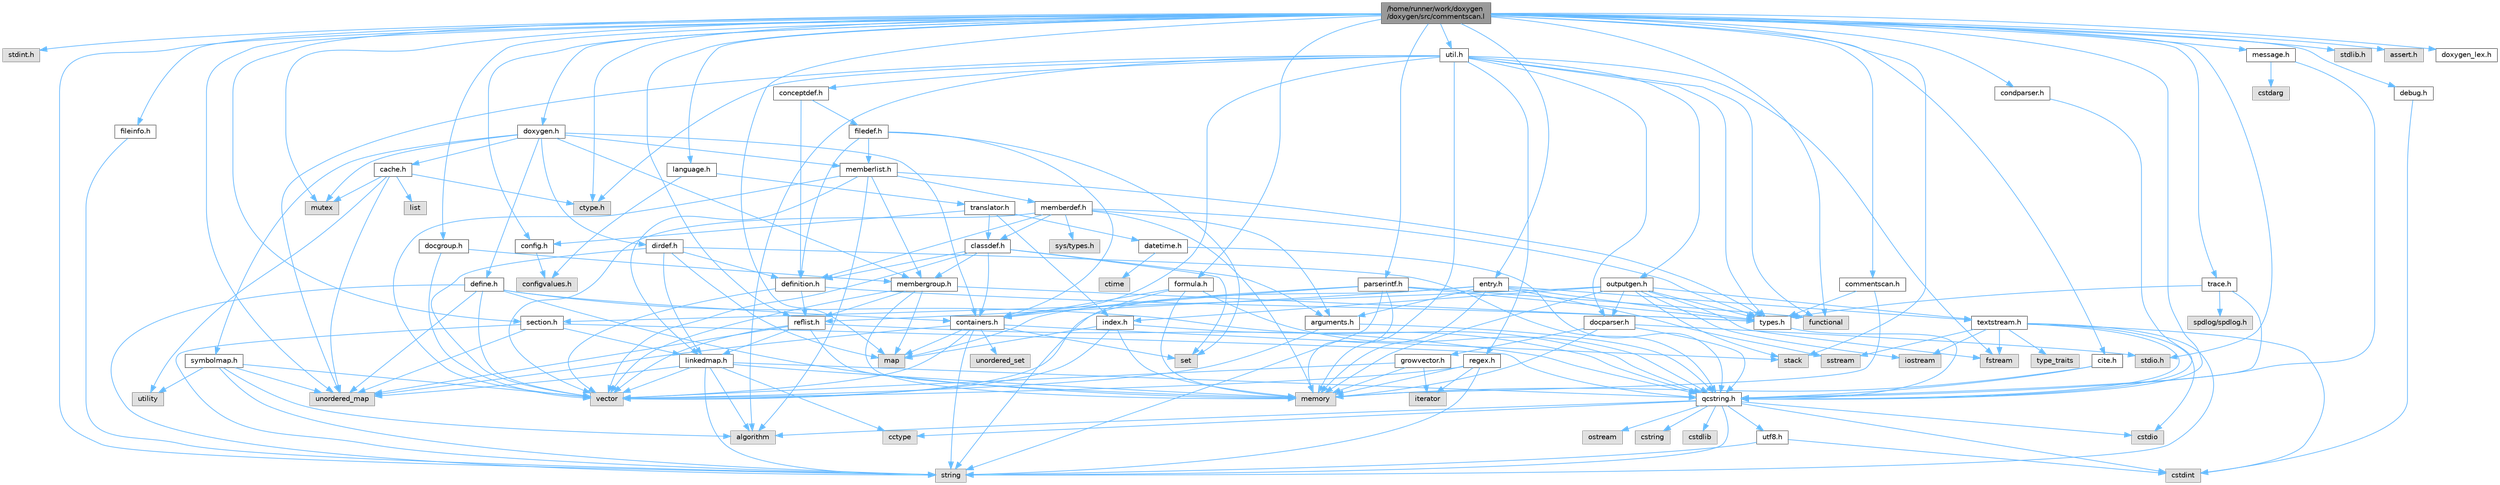 digraph "/home/runner/work/doxygen/doxygen/src/commentscan.l"
{
 // INTERACTIVE_SVG=YES
 // LATEX_PDF_SIZE
  bgcolor="transparent";
  edge [fontname=Helvetica,fontsize=10,labelfontname=Helvetica,labelfontsize=10];
  node [fontname=Helvetica,fontsize=10,shape=box,height=0.2,width=0.4];
  Node1 [label="/home/runner/work/doxygen\l/doxygen/src/commentscan.l",height=0.2,width=0.4,color="gray40", fillcolor="grey60", style="filled", fontcolor="black",tooltip=" "];
  Node1 -> Node2 [color="steelblue1",style="solid"];
  Node2 [label="stdint.h",height=0.2,width=0.4,color="grey60", fillcolor="#E0E0E0", style="filled",tooltip=" "];
  Node1 -> Node3 [color="steelblue1",style="solid"];
  Node3 [label="map",height=0.2,width=0.4,color="grey60", fillcolor="#E0E0E0", style="filled",tooltip=" "];
  Node1 -> Node4 [color="steelblue1",style="solid"];
  Node4 [label="stack",height=0.2,width=0.4,color="grey60", fillcolor="#E0E0E0", style="filled",tooltip=" "];
  Node1 -> Node5 [color="steelblue1",style="solid"];
  Node5 [label="string",height=0.2,width=0.4,color="grey60", fillcolor="#E0E0E0", style="filled",tooltip=" "];
  Node1 -> Node6 [color="steelblue1",style="solid"];
  Node6 [label="mutex",height=0.2,width=0.4,color="grey60", fillcolor="#E0E0E0", style="filled",tooltip=" "];
  Node1 -> Node7 [color="steelblue1",style="solid"];
  Node7 [label="functional",height=0.2,width=0.4,color="grey60", fillcolor="#E0E0E0", style="filled",tooltip=" "];
  Node1 -> Node8 [color="steelblue1",style="solid"];
  Node8 [label="unordered_map",height=0.2,width=0.4,color="grey60", fillcolor="#E0E0E0", style="filled",tooltip=" "];
  Node1 -> Node9 [color="steelblue1",style="solid"];
  Node9 [label="stdio.h",height=0.2,width=0.4,color="grey60", fillcolor="#E0E0E0", style="filled",tooltip=" "];
  Node1 -> Node10 [color="steelblue1",style="solid"];
  Node10 [label="stdlib.h",height=0.2,width=0.4,color="grey60", fillcolor="#E0E0E0", style="filled",tooltip=" "];
  Node1 -> Node11 [color="steelblue1",style="solid"];
  Node11 [label="assert.h",height=0.2,width=0.4,color="grey60", fillcolor="#E0E0E0", style="filled",tooltip=" "];
  Node1 -> Node12 [color="steelblue1",style="solid"];
  Node12 [label="ctype.h",height=0.2,width=0.4,color="grey60", fillcolor="#E0E0E0", style="filled",tooltip=" "];
  Node1 -> Node13 [color="steelblue1",style="solid"];
  Node13 [label="qcstring.h",height=0.2,width=0.4,color="grey40", fillcolor="white", style="filled",URL="$d7/d5c/qcstring_8h.html",tooltip=" "];
  Node13 -> Node5 [color="steelblue1",style="solid"];
  Node13 -> Node14 [color="steelblue1",style="solid"];
  Node14 [label="algorithm",height=0.2,width=0.4,color="grey60", fillcolor="#E0E0E0", style="filled",tooltip=" "];
  Node13 -> Node15 [color="steelblue1",style="solid"];
  Node15 [label="cctype",height=0.2,width=0.4,color="grey60", fillcolor="#E0E0E0", style="filled",tooltip=" "];
  Node13 -> Node16 [color="steelblue1",style="solid"];
  Node16 [label="cstring",height=0.2,width=0.4,color="grey60", fillcolor="#E0E0E0", style="filled",tooltip=" "];
  Node13 -> Node17 [color="steelblue1",style="solid"];
  Node17 [label="cstdio",height=0.2,width=0.4,color="grey60", fillcolor="#E0E0E0", style="filled",tooltip=" "];
  Node13 -> Node18 [color="steelblue1",style="solid"];
  Node18 [label="cstdlib",height=0.2,width=0.4,color="grey60", fillcolor="#E0E0E0", style="filled",tooltip=" "];
  Node13 -> Node19 [color="steelblue1",style="solid"];
  Node19 [label="cstdint",height=0.2,width=0.4,color="grey60", fillcolor="#E0E0E0", style="filled",tooltip=" "];
  Node13 -> Node20 [color="steelblue1",style="solid"];
  Node20 [label="ostream",height=0.2,width=0.4,color="grey60", fillcolor="#E0E0E0", style="filled",tooltip=" "];
  Node13 -> Node21 [color="steelblue1",style="solid"];
  Node21 [label="utf8.h",height=0.2,width=0.4,color="grey40", fillcolor="white", style="filled",URL="$db/d7c/utf8_8h.html",tooltip="Various UTF8 related helper functions."];
  Node21 -> Node19 [color="steelblue1",style="solid"];
  Node21 -> Node5 [color="steelblue1",style="solid"];
  Node1 -> Node22 [color="steelblue1",style="solid"];
  Node22 [label="fileinfo.h",height=0.2,width=0.4,color="grey40", fillcolor="white", style="filled",URL="$df/d45/fileinfo_8h.html",tooltip=" "];
  Node22 -> Node5 [color="steelblue1",style="solid"];
  Node1 -> Node23 [color="steelblue1",style="solid"];
  Node23 [label="cite.h",height=0.2,width=0.4,color="grey40", fillcolor="white", style="filled",URL="$d7/d69/cite_8h.html",tooltip=" "];
  Node23 -> Node24 [color="steelblue1",style="solid"];
  Node24 [label="memory",height=0.2,width=0.4,color="grey60", fillcolor="#E0E0E0", style="filled",tooltip=" "];
  Node23 -> Node13 [color="steelblue1",style="solid"];
  Node1 -> Node25 [color="steelblue1",style="solid"];
  Node25 [label="commentscan.h",height=0.2,width=0.4,color="grey40", fillcolor="white", style="filled",URL="$db/d0d/commentscan_8h.html",tooltip="Interface for the comment block scanner."];
  Node25 -> Node24 [color="steelblue1",style="solid"];
  Node25 -> Node26 [color="steelblue1",style="solid"];
  Node26 [label="types.h",height=0.2,width=0.4,color="grey40", fillcolor="white", style="filled",URL="$d9/d49/types_8h.html",tooltip="This file contains a number of basic enums and types."];
  Node26 -> Node13 [color="steelblue1",style="solid"];
  Node1 -> Node27 [color="steelblue1",style="solid"];
  Node27 [label="condparser.h",height=0.2,width=0.4,color="grey40", fillcolor="white", style="filled",URL="$d7/d6f/condparser_8h.html",tooltip=" "];
  Node27 -> Node13 [color="steelblue1",style="solid"];
  Node1 -> Node28 [color="steelblue1",style="solid"];
  Node28 [label="config.h",height=0.2,width=0.4,color="grey40", fillcolor="white", style="filled",URL="$db/d16/config_8h.html",tooltip=" "];
  Node28 -> Node29 [color="steelblue1",style="solid"];
  Node29 [label="configvalues.h",height=0.2,width=0.4,color="grey60", fillcolor="#E0E0E0", style="filled",tooltip=" "];
  Node1 -> Node30 [color="steelblue1",style="solid"];
  Node30 [label="debug.h",height=0.2,width=0.4,color="grey40", fillcolor="white", style="filled",URL="$db/d16/debug_8h.html",tooltip=" "];
  Node30 -> Node19 [color="steelblue1",style="solid"];
  Node1 -> Node31 [color="steelblue1",style="solid"];
  Node31 [label="docgroup.h",height=0.2,width=0.4,color="grey40", fillcolor="white", style="filled",URL="$d4/d32/docgroup_8h.html",tooltip=" "];
  Node31 -> Node32 [color="steelblue1",style="solid"];
  Node32 [label="vector",height=0.2,width=0.4,color="grey60", fillcolor="#E0E0E0", style="filled",tooltip=" "];
  Node31 -> Node33 [color="steelblue1",style="solid"];
  Node33 [label="membergroup.h",height=0.2,width=0.4,color="grey40", fillcolor="white", style="filled",URL="$d9/d11/membergroup_8h.html",tooltip=" "];
  Node33 -> Node32 [color="steelblue1",style="solid"];
  Node33 -> Node3 [color="steelblue1",style="solid"];
  Node33 -> Node24 [color="steelblue1",style="solid"];
  Node33 -> Node26 [color="steelblue1",style="solid"];
  Node33 -> Node34 [color="steelblue1",style="solid"];
  Node34 [label="reflist.h",height=0.2,width=0.4,color="grey40", fillcolor="white", style="filled",URL="$d1/d02/reflist_8h.html",tooltip=" "];
  Node34 -> Node32 [color="steelblue1",style="solid"];
  Node34 -> Node8 [color="steelblue1",style="solid"];
  Node34 -> Node24 [color="steelblue1",style="solid"];
  Node34 -> Node13 [color="steelblue1",style="solid"];
  Node34 -> Node35 [color="steelblue1",style="solid"];
  Node35 [label="linkedmap.h",height=0.2,width=0.4,color="grey40", fillcolor="white", style="filled",URL="$da/de1/linkedmap_8h.html",tooltip=" "];
  Node35 -> Node8 [color="steelblue1",style="solid"];
  Node35 -> Node32 [color="steelblue1",style="solid"];
  Node35 -> Node24 [color="steelblue1",style="solid"];
  Node35 -> Node5 [color="steelblue1",style="solid"];
  Node35 -> Node14 [color="steelblue1",style="solid"];
  Node35 -> Node15 [color="steelblue1",style="solid"];
  Node35 -> Node13 [color="steelblue1",style="solid"];
  Node1 -> Node36 [color="steelblue1",style="solid"];
  Node36 [label="doxygen.h",height=0.2,width=0.4,color="grey40", fillcolor="white", style="filled",URL="$d1/da1/doxygen_8h.html",tooltip=" "];
  Node36 -> Node6 [color="steelblue1",style="solid"];
  Node36 -> Node37 [color="steelblue1",style="solid"];
  Node37 [label="containers.h",height=0.2,width=0.4,color="grey40", fillcolor="white", style="filled",URL="$d5/d75/containers_8h.html",tooltip=" "];
  Node37 -> Node32 [color="steelblue1",style="solid"];
  Node37 -> Node5 [color="steelblue1",style="solid"];
  Node37 -> Node38 [color="steelblue1",style="solid"];
  Node38 [label="set",height=0.2,width=0.4,color="grey60", fillcolor="#E0E0E0", style="filled",tooltip=" "];
  Node37 -> Node3 [color="steelblue1",style="solid"];
  Node37 -> Node39 [color="steelblue1",style="solid"];
  Node39 [label="unordered_set",height=0.2,width=0.4,color="grey60", fillcolor="#E0E0E0", style="filled",tooltip=" "];
  Node37 -> Node8 [color="steelblue1",style="solid"];
  Node37 -> Node4 [color="steelblue1",style="solid"];
  Node36 -> Node33 [color="steelblue1",style="solid"];
  Node36 -> Node40 [color="steelblue1",style="solid"];
  Node40 [label="dirdef.h",height=0.2,width=0.4,color="grey40", fillcolor="white", style="filled",URL="$d6/d15/dirdef_8h.html",tooltip=" "];
  Node40 -> Node32 [color="steelblue1",style="solid"];
  Node40 -> Node3 [color="steelblue1",style="solid"];
  Node40 -> Node13 [color="steelblue1",style="solid"];
  Node40 -> Node35 [color="steelblue1",style="solid"];
  Node40 -> Node41 [color="steelblue1",style="solid"];
  Node41 [label="definition.h",height=0.2,width=0.4,color="grey40", fillcolor="white", style="filled",URL="$df/da1/definition_8h.html",tooltip=" "];
  Node41 -> Node32 [color="steelblue1",style="solid"];
  Node41 -> Node26 [color="steelblue1",style="solid"];
  Node41 -> Node34 [color="steelblue1",style="solid"];
  Node36 -> Node42 [color="steelblue1",style="solid"];
  Node42 [label="memberlist.h",height=0.2,width=0.4,color="grey40", fillcolor="white", style="filled",URL="$dd/d78/memberlist_8h.html",tooltip=" "];
  Node42 -> Node32 [color="steelblue1",style="solid"];
  Node42 -> Node14 [color="steelblue1",style="solid"];
  Node42 -> Node43 [color="steelblue1",style="solid"];
  Node43 [label="memberdef.h",height=0.2,width=0.4,color="grey40", fillcolor="white", style="filled",URL="$d4/d46/memberdef_8h.html",tooltip=" "];
  Node43 -> Node32 [color="steelblue1",style="solid"];
  Node43 -> Node24 [color="steelblue1",style="solid"];
  Node43 -> Node44 [color="steelblue1",style="solid"];
  Node44 [label="sys/types.h",height=0.2,width=0.4,color="grey60", fillcolor="#E0E0E0", style="filled",tooltip=" "];
  Node43 -> Node26 [color="steelblue1",style="solid"];
  Node43 -> Node41 [color="steelblue1",style="solid"];
  Node43 -> Node45 [color="steelblue1",style="solid"];
  Node45 [label="arguments.h",height=0.2,width=0.4,color="grey40", fillcolor="white", style="filled",URL="$df/d9b/arguments_8h.html",tooltip=" "];
  Node45 -> Node32 [color="steelblue1",style="solid"];
  Node45 -> Node13 [color="steelblue1",style="solid"];
  Node43 -> Node46 [color="steelblue1",style="solid"];
  Node46 [label="classdef.h",height=0.2,width=0.4,color="grey40", fillcolor="white", style="filled",URL="$d1/da6/classdef_8h.html",tooltip=" "];
  Node46 -> Node32 [color="steelblue1",style="solid"];
  Node46 -> Node38 [color="steelblue1",style="solid"];
  Node46 -> Node37 [color="steelblue1",style="solid"];
  Node46 -> Node41 [color="steelblue1",style="solid"];
  Node46 -> Node45 [color="steelblue1",style="solid"];
  Node46 -> Node33 [color="steelblue1",style="solid"];
  Node42 -> Node35 [color="steelblue1",style="solid"];
  Node42 -> Node26 [color="steelblue1",style="solid"];
  Node42 -> Node33 [color="steelblue1",style="solid"];
  Node36 -> Node47 [color="steelblue1",style="solid"];
  Node47 [label="define.h",height=0.2,width=0.4,color="grey40", fillcolor="white", style="filled",URL="$df/d67/define_8h.html",tooltip=" "];
  Node47 -> Node32 [color="steelblue1",style="solid"];
  Node47 -> Node24 [color="steelblue1",style="solid"];
  Node47 -> Node5 [color="steelblue1",style="solid"];
  Node47 -> Node8 [color="steelblue1",style="solid"];
  Node47 -> Node13 [color="steelblue1",style="solid"];
  Node47 -> Node37 [color="steelblue1",style="solid"];
  Node36 -> Node48 [color="steelblue1",style="solid"];
  Node48 [label="cache.h",height=0.2,width=0.4,color="grey40", fillcolor="white", style="filled",URL="$d3/d26/cache_8h.html",tooltip=" "];
  Node48 -> Node49 [color="steelblue1",style="solid"];
  Node49 [label="list",height=0.2,width=0.4,color="grey60", fillcolor="#E0E0E0", style="filled",tooltip=" "];
  Node48 -> Node8 [color="steelblue1",style="solid"];
  Node48 -> Node6 [color="steelblue1",style="solid"];
  Node48 -> Node50 [color="steelblue1",style="solid"];
  Node50 [label="utility",height=0.2,width=0.4,color="grey60", fillcolor="#E0E0E0", style="filled",tooltip=" "];
  Node48 -> Node12 [color="steelblue1",style="solid"];
  Node36 -> Node51 [color="steelblue1",style="solid"];
  Node51 [label="symbolmap.h",height=0.2,width=0.4,color="grey40", fillcolor="white", style="filled",URL="$d7/ddd/symbolmap_8h.html",tooltip=" "];
  Node51 -> Node14 [color="steelblue1",style="solid"];
  Node51 -> Node8 [color="steelblue1",style="solid"];
  Node51 -> Node32 [color="steelblue1",style="solid"];
  Node51 -> Node5 [color="steelblue1",style="solid"];
  Node51 -> Node50 [color="steelblue1",style="solid"];
  Node1 -> Node52 [color="steelblue1",style="solid"];
  Node52 [label="entry.h",height=0.2,width=0.4,color="grey40", fillcolor="white", style="filled",URL="$d1/dc6/entry_8h.html",tooltip=" "];
  Node52 -> Node32 [color="steelblue1",style="solid"];
  Node52 -> Node24 [color="steelblue1",style="solid"];
  Node52 -> Node53 [color="steelblue1",style="solid"];
  Node53 [label="sstream",height=0.2,width=0.4,color="grey60", fillcolor="#E0E0E0", style="filled",tooltip=" "];
  Node52 -> Node26 [color="steelblue1",style="solid"];
  Node52 -> Node45 [color="steelblue1",style="solid"];
  Node52 -> Node34 [color="steelblue1",style="solid"];
  Node52 -> Node54 [color="steelblue1",style="solid"];
  Node54 [label="textstream.h",height=0.2,width=0.4,color="grey40", fillcolor="white", style="filled",URL="$d4/d7d/textstream_8h.html",tooltip=" "];
  Node54 -> Node5 [color="steelblue1",style="solid"];
  Node54 -> Node55 [color="steelblue1",style="solid"];
  Node55 [label="iostream",height=0.2,width=0.4,color="grey60", fillcolor="#E0E0E0", style="filled",tooltip=" "];
  Node54 -> Node53 [color="steelblue1",style="solid"];
  Node54 -> Node19 [color="steelblue1",style="solid"];
  Node54 -> Node17 [color="steelblue1",style="solid"];
  Node54 -> Node56 [color="steelblue1",style="solid"];
  Node56 [label="fstream",height=0.2,width=0.4,color="grey60", fillcolor="#E0E0E0", style="filled",tooltip=" "];
  Node54 -> Node57 [color="steelblue1",style="solid"];
  Node57 [label="type_traits",height=0.2,width=0.4,color="grey60", fillcolor="#E0E0E0", style="filled",tooltip=" "];
  Node54 -> Node13 [color="steelblue1",style="solid"];
  Node1 -> Node58 [color="steelblue1",style="solid"];
  Node58 [label="formula.h",height=0.2,width=0.4,color="grey40", fillcolor="white", style="filled",URL="$d3/d9a/formula_8h.html",tooltip=" "];
  Node58 -> Node24 [color="steelblue1",style="solid"];
  Node58 -> Node5 [color="steelblue1",style="solid"];
  Node58 -> Node13 [color="steelblue1",style="solid"];
  Node58 -> Node37 [color="steelblue1",style="solid"];
  Node1 -> Node59 [color="steelblue1",style="solid"];
  Node59 [label="language.h",height=0.2,width=0.4,color="grey40", fillcolor="white", style="filled",URL="$d8/dce/language_8h.html",tooltip=" "];
  Node59 -> Node60 [color="steelblue1",style="solid"];
  Node60 [label="translator.h",height=0.2,width=0.4,color="grey40", fillcolor="white", style="filled",URL="$d9/df1/translator_8h.html",tooltip=" "];
  Node60 -> Node46 [color="steelblue1",style="solid"];
  Node60 -> Node28 [color="steelblue1",style="solid"];
  Node60 -> Node61 [color="steelblue1",style="solid"];
  Node61 [label="datetime.h",height=0.2,width=0.4,color="grey40", fillcolor="white", style="filled",URL="$de/d1b/datetime_8h.html",tooltip=" "];
  Node61 -> Node62 [color="steelblue1",style="solid"];
  Node62 [label="ctime",height=0.2,width=0.4,color="grey60", fillcolor="#E0E0E0", style="filled",tooltip=" "];
  Node61 -> Node13 [color="steelblue1",style="solid"];
  Node60 -> Node63 [color="steelblue1",style="solid"];
  Node63 [label="index.h",height=0.2,width=0.4,color="grey40", fillcolor="white", style="filled",URL="$d1/db5/index_8h.html",tooltip=" "];
  Node63 -> Node24 [color="steelblue1",style="solid"];
  Node63 -> Node32 [color="steelblue1",style="solid"];
  Node63 -> Node3 [color="steelblue1",style="solid"];
  Node63 -> Node13 [color="steelblue1",style="solid"];
  Node59 -> Node29 [color="steelblue1",style="solid"];
  Node1 -> Node64 [color="steelblue1",style="solid"];
  Node64 [label="message.h",height=0.2,width=0.4,color="grey40", fillcolor="white", style="filled",URL="$d2/d0d/message_8h.html",tooltip=" "];
  Node64 -> Node65 [color="steelblue1",style="solid"];
  Node65 [label="cstdarg",height=0.2,width=0.4,color="grey60", fillcolor="#E0E0E0", style="filled",tooltip=" "];
  Node64 -> Node13 [color="steelblue1",style="solid"];
  Node1 -> Node66 [color="steelblue1",style="solid"];
  Node66 [label="parserintf.h",height=0.2,width=0.4,color="grey40", fillcolor="white", style="filled",URL="$da/d55/parserintf_8h.html",tooltip=" "];
  Node66 -> Node7 [color="steelblue1",style="solid"];
  Node66 -> Node24 [color="steelblue1",style="solid"];
  Node66 -> Node3 [color="steelblue1",style="solid"];
  Node66 -> Node5 [color="steelblue1",style="solid"];
  Node66 -> Node26 [color="steelblue1",style="solid"];
  Node66 -> Node37 [color="steelblue1",style="solid"];
  Node1 -> Node34 [color="steelblue1",style="solid"];
  Node1 -> Node67 [color="steelblue1",style="solid"];
  Node67 [label="section.h",height=0.2,width=0.4,color="grey40", fillcolor="white", style="filled",URL="$d1/d2a/section_8h.html",tooltip=" "];
  Node67 -> Node5 [color="steelblue1",style="solid"];
  Node67 -> Node8 [color="steelblue1",style="solid"];
  Node67 -> Node13 [color="steelblue1",style="solid"];
  Node67 -> Node35 [color="steelblue1",style="solid"];
  Node1 -> Node68 [color="steelblue1",style="solid"];
  Node68 [label="util.h",height=0.2,width=0.4,color="grey40", fillcolor="white", style="filled",URL="$d8/d3c/util_8h.html",tooltip="A bunch of utility functions."];
  Node68 -> Node24 [color="steelblue1",style="solid"];
  Node68 -> Node8 [color="steelblue1",style="solid"];
  Node68 -> Node14 [color="steelblue1",style="solid"];
  Node68 -> Node7 [color="steelblue1",style="solid"];
  Node68 -> Node56 [color="steelblue1",style="solid"];
  Node68 -> Node12 [color="steelblue1",style="solid"];
  Node68 -> Node26 [color="steelblue1",style="solid"];
  Node68 -> Node69 [color="steelblue1",style="solid"];
  Node69 [label="docparser.h",height=0.2,width=0.4,color="grey40", fillcolor="white", style="filled",URL="$de/d9c/docparser_8h.html",tooltip=" "];
  Node69 -> Node9 [color="steelblue1",style="solid"];
  Node69 -> Node24 [color="steelblue1",style="solid"];
  Node69 -> Node13 [color="steelblue1",style="solid"];
  Node69 -> Node70 [color="steelblue1",style="solid"];
  Node70 [label="growvector.h",height=0.2,width=0.4,color="grey40", fillcolor="white", style="filled",URL="$d7/d50/growvector_8h.html",tooltip=" "];
  Node70 -> Node32 [color="steelblue1",style="solid"];
  Node70 -> Node24 [color="steelblue1",style="solid"];
  Node70 -> Node71 [color="steelblue1",style="solid"];
  Node71 [label="iterator",height=0.2,width=0.4,color="grey60", fillcolor="#E0E0E0", style="filled",tooltip=" "];
  Node68 -> Node37 [color="steelblue1",style="solid"];
  Node68 -> Node72 [color="steelblue1",style="solid"];
  Node72 [label="outputgen.h",height=0.2,width=0.4,color="grey40", fillcolor="white", style="filled",URL="$df/d06/outputgen_8h.html",tooltip=" "];
  Node72 -> Node24 [color="steelblue1",style="solid"];
  Node72 -> Node4 [color="steelblue1",style="solid"];
  Node72 -> Node55 [color="steelblue1",style="solid"];
  Node72 -> Node56 [color="steelblue1",style="solid"];
  Node72 -> Node26 [color="steelblue1",style="solid"];
  Node72 -> Node63 [color="steelblue1",style="solid"];
  Node72 -> Node67 [color="steelblue1",style="solid"];
  Node72 -> Node54 [color="steelblue1",style="solid"];
  Node72 -> Node69 [color="steelblue1",style="solid"];
  Node68 -> Node73 [color="steelblue1",style="solid"];
  Node73 [label="regex.h",height=0.2,width=0.4,color="grey40", fillcolor="white", style="filled",URL="$d1/d21/regex_8h.html",tooltip=" "];
  Node73 -> Node24 [color="steelblue1",style="solid"];
  Node73 -> Node5 [color="steelblue1",style="solid"];
  Node73 -> Node32 [color="steelblue1",style="solid"];
  Node73 -> Node71 [color="steelblue1",style="solid"];
  Node68 -> Node74 [color="steelblue1",style="solid"];
  Node74 [label="conceptdef.h",height=0.2,width=0.4,color="grey40", fillcolor="white", style="filled",URL="$da/df1/conceptdef_8h.html",tooltip=" "];
  Node74 -> Node41 [color="steelblue1",style="solid"];
  Node74 -> Node75 [color="steelblue1",style="solid"];
  Node75 [label="filedef.h",height=0.2,width=0.4,color="grey40", fillcolor="white", style="filled",URL="$d4/d3a/filedef_8h.html",tooltip=" "];
  Node75 -> Node38 [color="steelblue1",style="solid"];
  Node75 -> Node41 [color="steelblue1",style="solid"];
  Node75 -> Node42 [color="steelblue1",style="solid"];
  Node75 -> Node37 [color="steelblue1",style="solid"];
  Node1 -> Node76 [color="steelblue1",style="solid"];
  Node76 [label="trace.h",height=0.2,width=0.4,color="grey40", fillcolor="white", style="filled",URL="$d1/d1b/trace_8h.html",tooltip=" "];
  Node76 -> Node26 [color="steelblue1",style="solid"];
  Node76 -> Node13 [color="steelblue1",style="solid"];
  Node76 -> Node77 [color="steelblue1",style="solid"];
  Node77 [label="spdlog/spdlog.h",height=0.2,width=0.4,color="grey60", fillcolor="#E0E0E0", style="filled",tooltip=" "];
  Node1 -> Node78 [color="steelblue1",style="solid"];
  Node78 [label="doxygen_lex.h",height=0.2,width=0.4,color="grey40", fillcolor="white", style="filled",URL="$d6/da5/doxygen__lex_8h.html",tooltip=" "];
}
